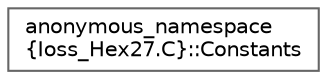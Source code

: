 digraph "Graphical Class Hierarchy"
{
 // INTERACTIVE_SVG=YES
 // LATEX_PDF_SIZE
  bgcolor="transparent";
  edge [fontname=Helvetica,fontsize=10,labelfontname=Helvetica,labelfontsize=10];
  node [fontname=Helvetica,fontsize=10,shape=box,height=0.2,width=0.4];
  rankdir="LR";
  Node0 [id="Node000000",label="anonymous_namespace\l\{Ioss_Hex27.C\}::Constants",height=0.2,width=0.4,color="grey40", fillcolor="white", style="filled",URL="$structanonymous__namespace_02Ioss__Hex27_8C_03_1_1Constants.html",tooltip=" "];
}
